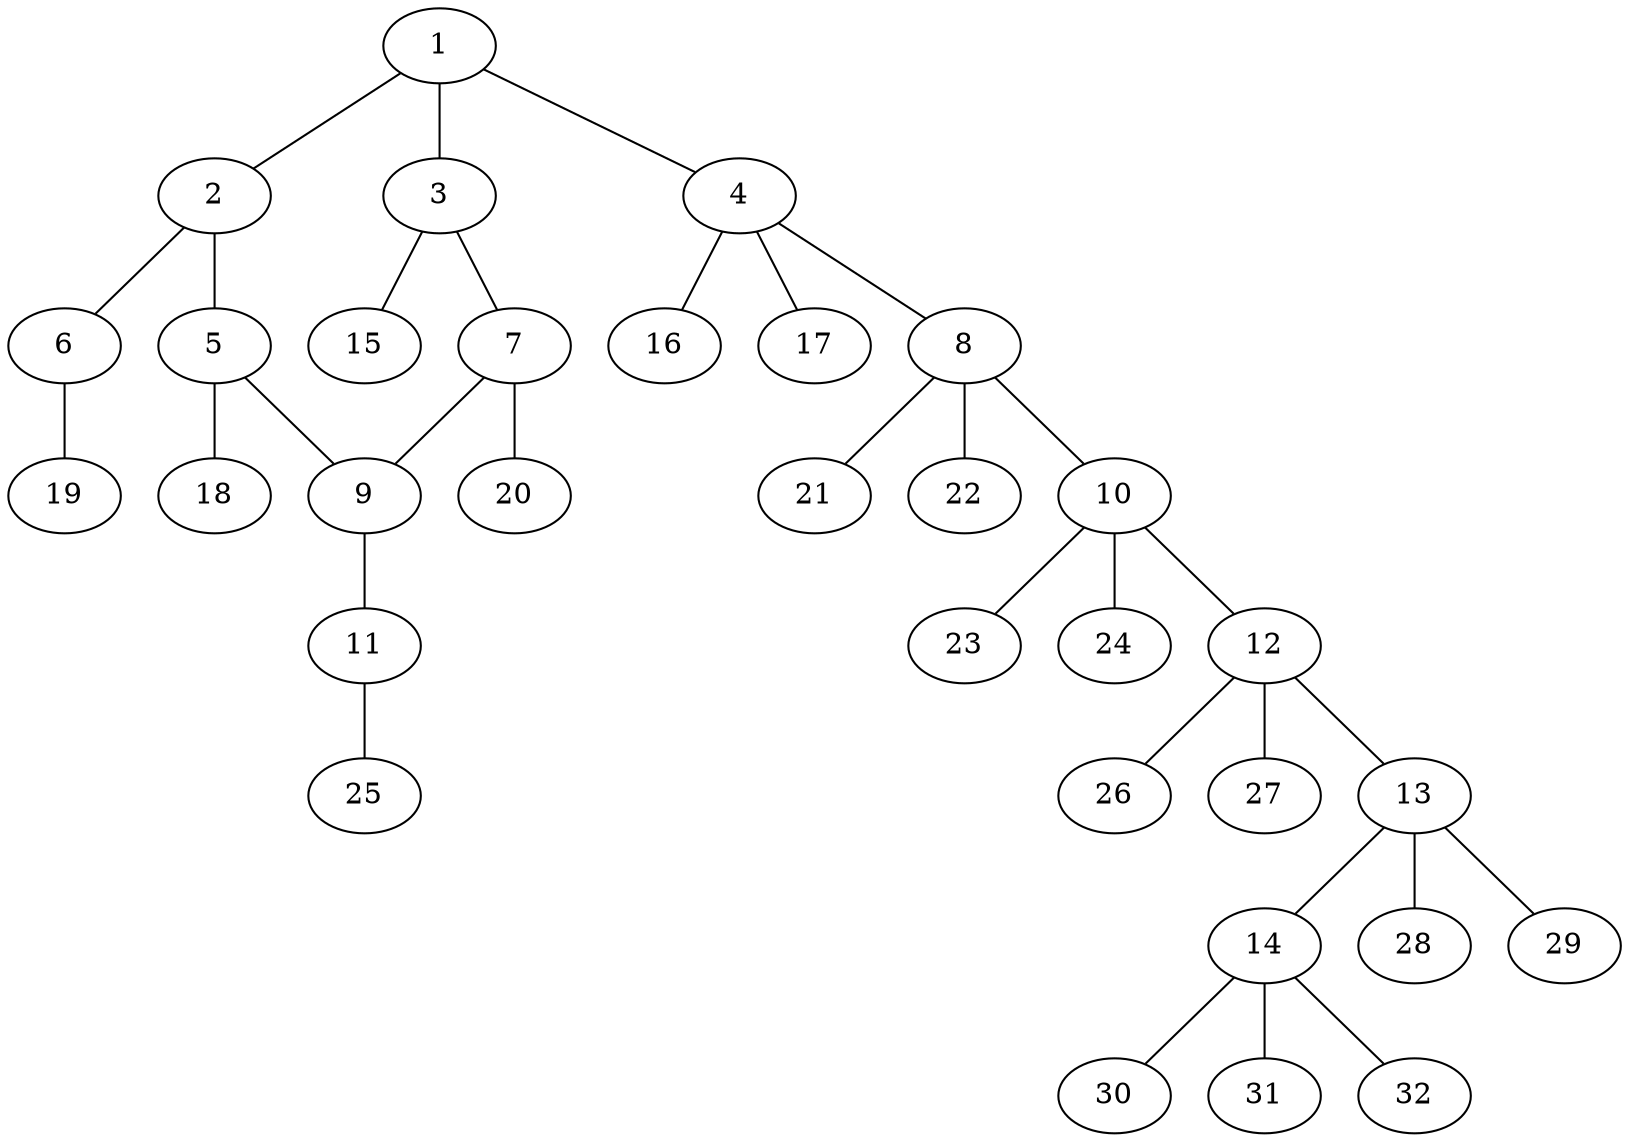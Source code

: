 graph molecule_3700 {
	1	 [chem=C];
	2	 [chem=C];
	1 -- 2	 [valence=2];
	3	 [chem=C];
	1 -- 3	 [valence=1];
	4	 [chem=C];
	1 -- 4	 [valence=1];
	5	 [chem=C];
	2 -- 5	 [valence=1];
	6	 [chem=O];
	2 -- 6	 [valence=1];
	7	 [chem=C];
	3 -- 7	 [valence=2];
	15	 [chem=H];
	3 -- 15	 [valence=1];
	8	 [chem=C];
	4 -- 8	 [valence=1];
	16	 [chem=H];
	4 -- 16	 [valence=1];
	17	 [chem=H];
	4 -- 17	 [valence=1];
	9	 [chem=C];
	5 -- 9	 [valence=2];
	18	 [chem=H];
	5 -- 18	 [valence=1];
	19	 [chem=H];
	6 -- 19	 [valence=1];
	7 -- 9	 [valence=1];
	20	 [chem=H];
	7 -- 20	 [valence=1];
	10	 [chem=C];
	8 -- 10	 [valence=1];
	21	 [chem=H];
	8 -- 21	 [valence=1];
	22	 [chem=H];
	8 -- 22	 [valence=1];
	11	 [chem=O];
	9 -- 11	 [valence=1];
	12	 [chem=C];
	10 -- 12	 [valence=1];
	23	 [chem=H];
	10 -- 23	 [valence=1];
	24	 [chem=H];
	10 -- 24	 [valence=1];
	25	 [chem=H];
	11 -- 25	 [valence=1];
	13	 [chem=C];
	12 -- 13	 [valence=1];
	26	 [chem=H];
	12 -- 26	 [valence=1];
	27	 [chem=H];
	12 -- 27	 [valence=1];
	14	 [chem=C];
	13 -- 14	 [valence=1];
	28	 [chem=H];
	13 -- 28	 [valence=1];
	29	 [chem=H];
	13 -- 29	 [valence=1];
	30	 [chem=H];
	14 -- 30	 [valence=1];
	31	 [chem=H];
	14 -- 31	 [valence=1];
	32	 [chem=H];
	14 -- 32	 [valence=1];
}
